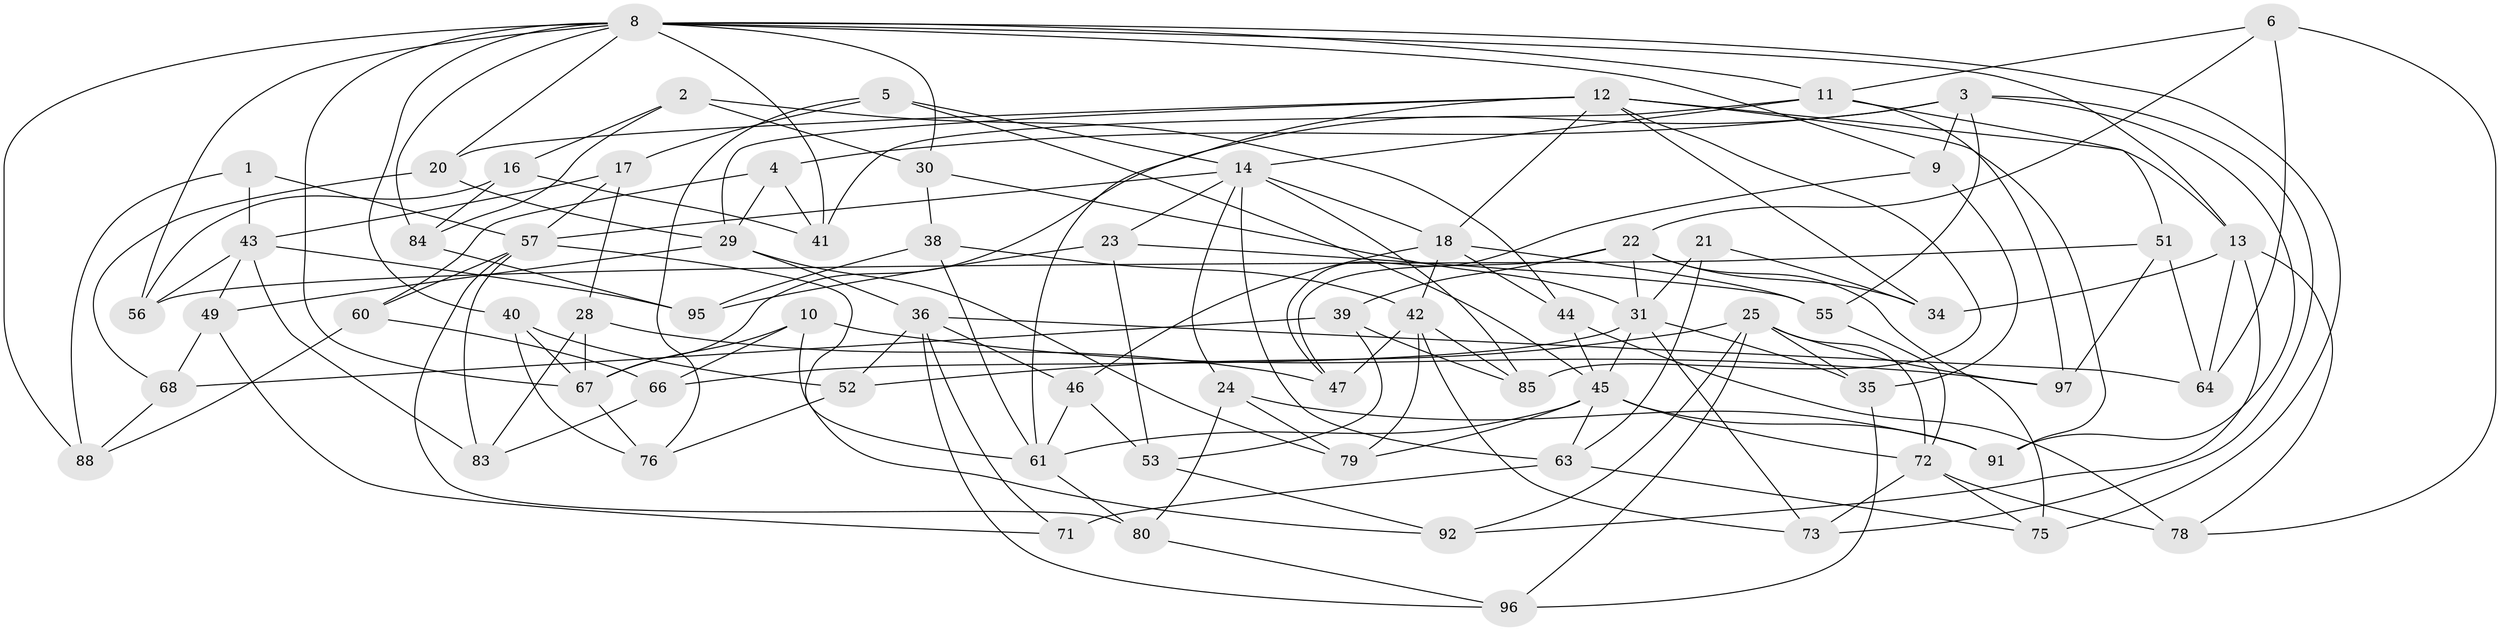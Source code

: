 // original degree distribution, {4: 1.0}
// Generated by graph-tools (version 1.1) at 2025/21/03/04/25 18:21:02]
// undirected, 70 vertices, 165 edges
graph export_dot {
graph [start="1"]
  node [color=gray90,style=filled];
  1;
  2;
  3 [super="+7"];
  4;
  5;
  6;
  8 [super="+59+15"];
  9;
  10;
  11 [super="+37"];
  12 [super="+94+74"];
  13 [super="+33"];
  14 [super="+81+27"];
  16;
  17;
  18 [super="+19"];
  20;
  21;
  22 [super="+90"];
  23;
  24;
  25 [super="+26"];
  28;
  29 [super="+32"];
  30;
  31 [super="+58"];
  34;
  35;
  36 [super="+62"];
  38;
  39;
  40;
  41;
  42 [super="+86"];
  43 [super="+65+82"];
  44 [super="+48"];
  45 [super="+54+50"];
  46;
  47;
  49;
  51;
  52;
  53;
  55;
  56;
  57 [super="+70+69"];
  60;
  61 [super="+101"];
  63 [super="+93"];
  64;
  66;
  67 [super="+89"];
  68;
  71;
  72 [super="+99"];
  73;
  75;
  76;
  78;
  79;
  80;
  83;
  84;
  85;
  88;
  91;
  92;
  95;
  96;
  97;
  1 -- 88;
  1 -- 57 [weight=2];
  1 -- 43;
  2 -- 16;
  2 -- 30;
  2 -- 84;
  2 -- 44;
  3 -- 55;
  3 -- 9;
  3 -- 73;
  3 -- 91;
  3 -- 4;
  3 -- 67;
  4 -- 29;
  4 -- 41;
  4 -- 60;
  5 -- 17;
  5 -- 76;
  5 -- 45;
  5 -- 14;
  6 -- 11;
  6 -- 22;
  6 -- 64;
  6 -- 78;
  8 -- 84;
  8 -- 9;
  8 -- 40;
  8 -- 67;
  8 -- 20;
  8 -- 41;
  8 -- 11;
  8 -- 75;
  8 -- 13;
  8 -- 88;
  8 -- 56;
  8 -- 30;
  9 -- 35;
  9 -- 47;
  10 -- 66;
  10 -- 97;
  10 -- 61;
  10 -- 67;
  11 -- 41;
  11 -- 97;
  11 -- 51;
  11 -- 14;
  12 -- 61;
  12 -- 13;
  12 -- 91;
  12 -- 20;
  12 -- 34;
  12 -- 85;
  12 -- 29;
  12 -- 18;
  13 -- 92;
  13 -- 64;
  13 -- 34;
  13 -- 78;
  14 -- 24;
  14 -- 23;
  14 -- 57;
  14 -- 85;
  14 -- 63;
  14 -- 18;
  16 -- 41;
  16 -- 56;
  16 -- 84;
  17 -- 28;
  17 -- 57;
  17 -- 43;
  18 -- 46;
  18 -- 44;
  18 -- 42;
  18 -- 55;
  20 -- 29;
  20 -- 68;
  21 -- 34;
  21 -- 63;
  21 -- 31 [weight=2];
  22 -- 75;
  22 -- 34;
  22 -- 47;
  22 -- 39;
  22 -- 31;
  23 -- 55;
  23 -- 95;
  23 -- 53;
  24 -- 80;
  24 -- 79;
  24 -- 91;
  25 -- 52;
  25 -- 92;
  25 -- 96;
  25 -- 35;
  25 -- 97;
  25 -- 72;
  28 -- 67;
  28 -- 83;
  28 -- 47;
  29 -- 36;
  29 -- 49;
  29 -- 79;
  30 -- 38;
  30 -- 31;
  31 -- 73;
  31 -- 35;
  31 -- 66;
  31 -- 45;
  35 -- 96;
  36 -- 71;
  36 -- 46;
  36 -- 96;
  36 -- 64;
  36 -- 52;
  38 -- 95;
  38 -- 42;
  38 -- 61;
  39 -- 68;
  39 -- 53;
  39 -- 85;
  40 -- 52;
  40 -- 76;
  40 -- 67;
  42 -- 47;
  42 -- 73;
  42 -- 85;
  42 -- 79;
  43 -- 95;
  43 -- 49;
  43 -- 56;
  43 -- 83;
  44 -- 45 [weight=3];
  44 -- 78;
  45 -- 61;
  45 -- 91;
  45 -- 79;
  45 -- 72;
  45 -- 63;
  46 -- 53;
  46 -- 61;
  49 -- 71;
  49 -- 68;
  51 -- 97;
  51 -- 64;
  51 -- 56;
  52 -- 76;
  53 -- 92;
  55 -- 72;
  57 -- 83;
  57 -- 80;
  57 -- 60;
  57 -- 92;
  60 -- 66;
  60 -- 88;
  61 -- 80;
  63 -- 71 [weight=2];
  63 -- 75;
  66 -- 83;
  67 -- 76;
  68 -- 88;
  72 -- 73;
  72 -- 78;
  72 -- 75;
  80 -- 96;
  84 -- 95;
}
